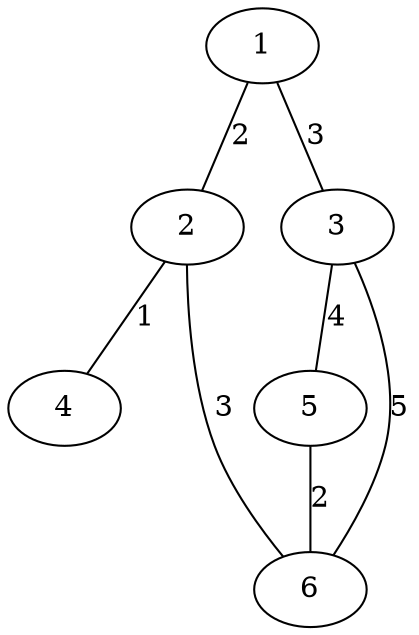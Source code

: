 graph G {
    1 -- 2 [label="2"];
    1 -- 3 [label="3"];
    2 -- 4 [label="1"];
    3 -- 5 [label="4"];
    5 -- 6 [label="2"];
    3 -- 6 [label="5"];
    2 -- 6 [label="3"];
}